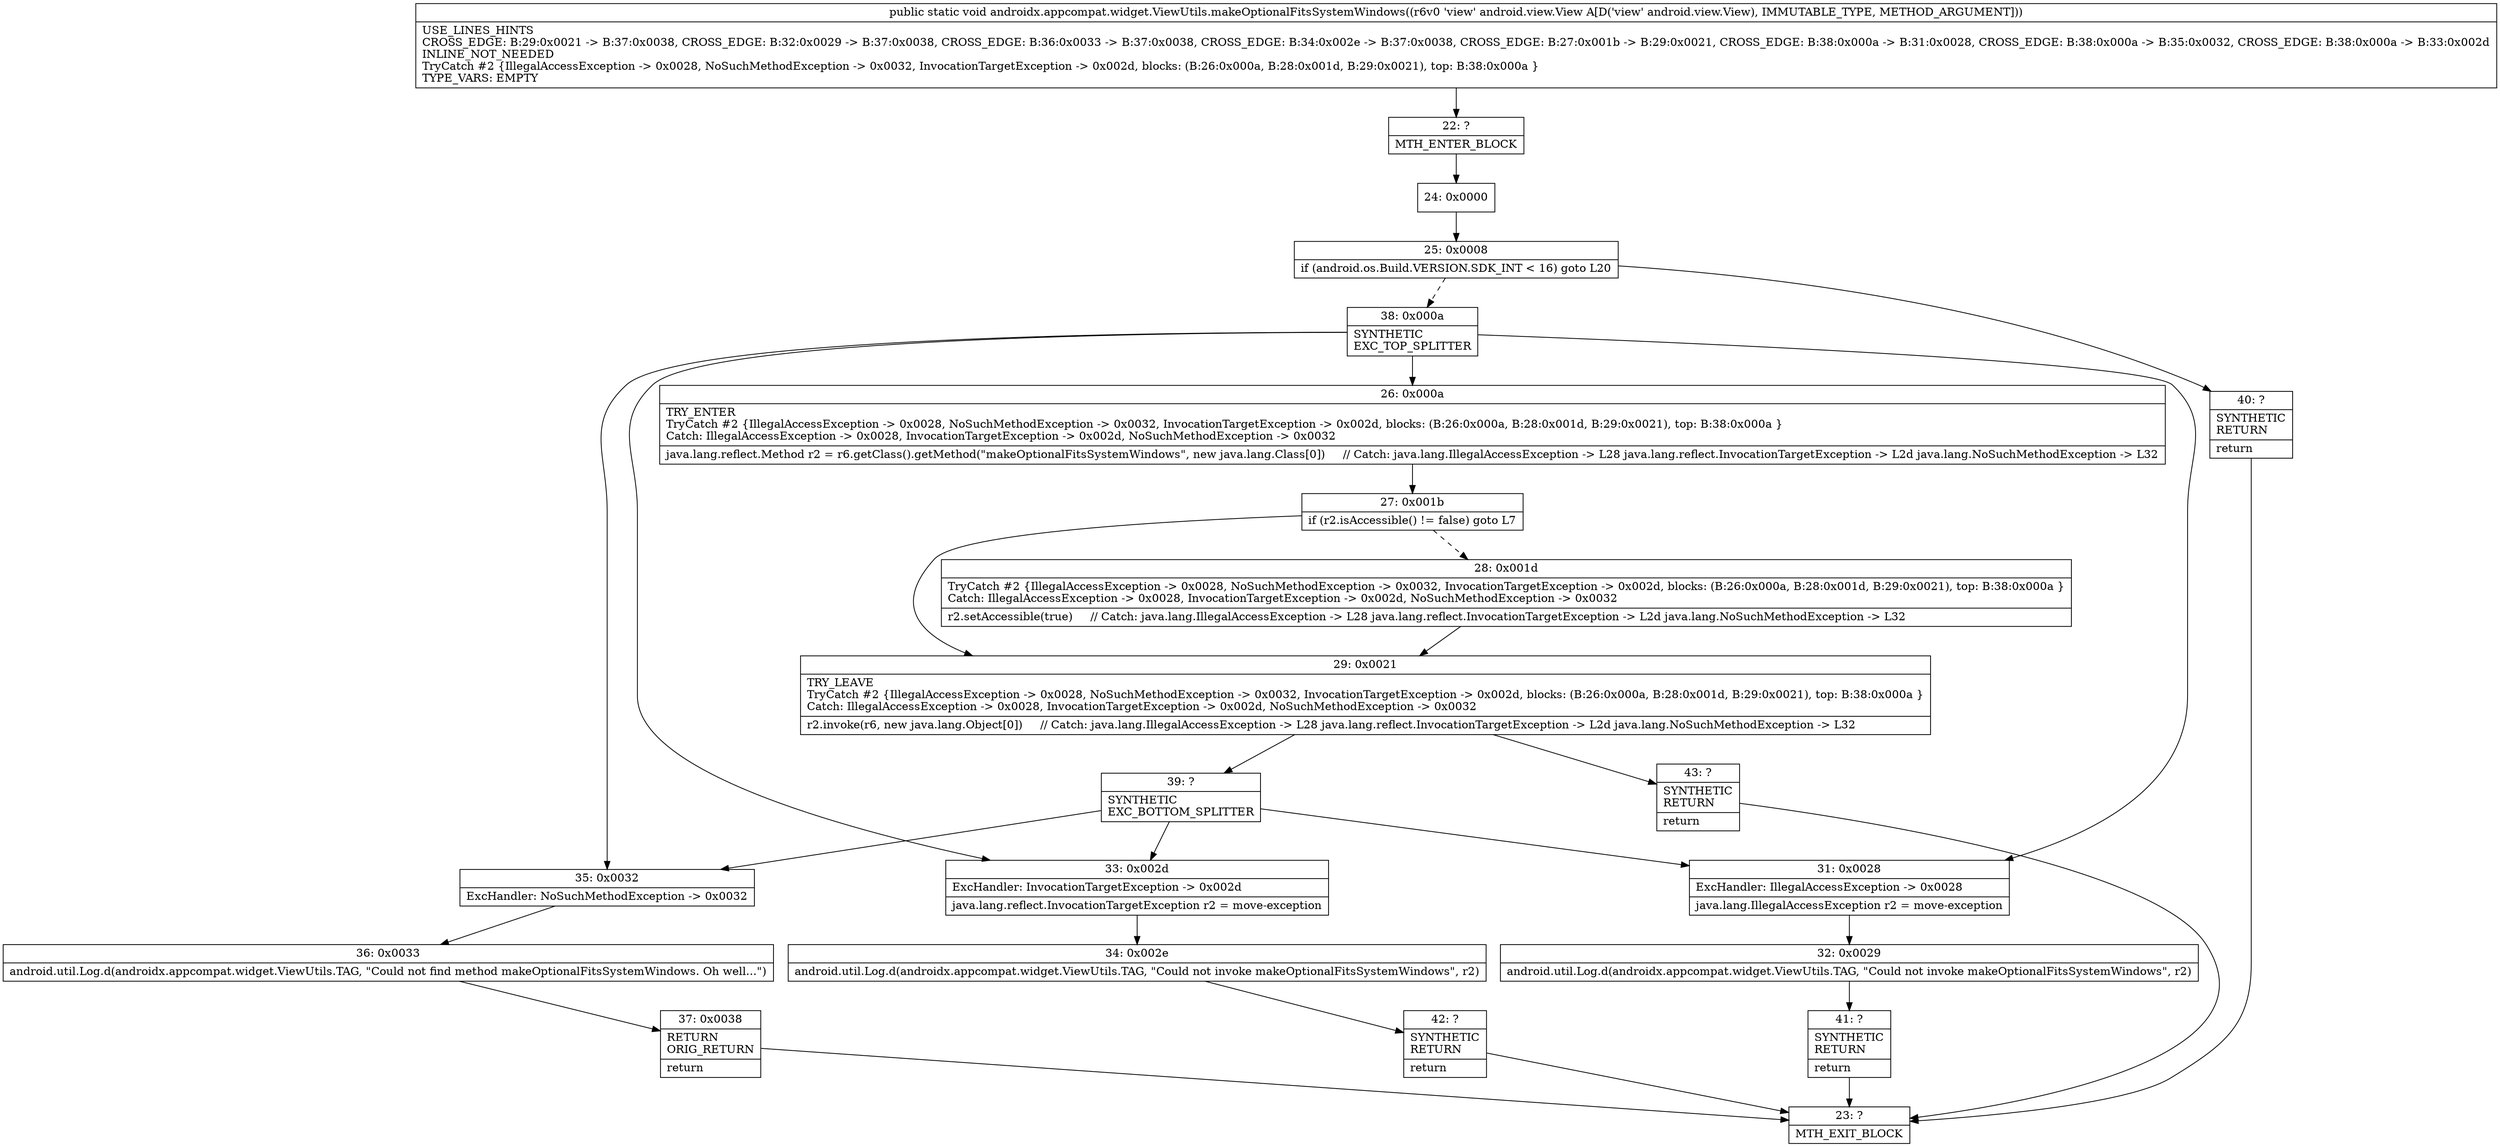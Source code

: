 digraph "CFG forandroidx.appcompat.widget.ViewUtils.makeOptionalFitsSystemWindows(Landroid\/view\/View;)V" {
Node_22 [shape=record,label="{22\:\ ?|MTH_ENTER_BLOCK\l}"];
Node_24 [shape=record,label="{24\:\ 0x0000}"];
Node_25 [shape=record,label="{25\:\ 0x0008|if (android.os.Build.VERSION.SDK_INT \< 16) goto L20\l}"];
Node_38 [shape=record,label="{38\:\ 0x000a|SYNTHETIC\lEXC_TOP_SPLITTER\l}"];
Node_26 [shape=record,label="{26\:\ 0x000a|TRY_ENTER\lTryCatch #2 \{IllegalAccessException \-\> 0x0028, NoSuchMethodException \-\> 0x0032, InvocationTargetException \-\> 0x002d, blocks: (B:26:0x000a, B:28:0x001d, B:29:0x0021), top: B:38:0x000a \}\lCatch: IllegalAccessException \-\> 0x0028, InvocationTargetException \-\> 0x002d, NoSuchMethodException \-\> 0x0032\l|java.lang.reflect.Method r2 = r6.getClass().getMethod(\"makeOptionalFitsSystemWindows\", new java.lang.Class[0])     \/\/ Catch: java.lang.IllegalAccessException \-\> L28 java.lang.reflect.InvocationTargetException \-\> L2d java.lang.NoSuchMethodException \-\> L32\l}"];
Node_27 [shape=record,label="{27\:\ 0x001b|if (r2.isAccessible() != false) goto L7\l}"];
Node_28 [shape=record,label="{28\:\ 0x001d|TryCatch #2 \{IllegalAccessException \-\> 0x0028, NoSuchMethodException \-\> 0x0032, InvocationTargetException \-\> 0x002d, blocks: (B:26:0x000a, B:28:0x001d, B:29:0x0021), top: B:38:0x000a \}\lCatch: IllegalAccessException \-\> 0x0028, InvocationTargetException \-\> 0x002d, NoSuchMethodException \-\> 0x0032\l|r2.setAccessible(true)     \/\/ Catch: java.lang.IllegalAccessException \-\> L28 java.lang.reflect.InvocationTargetException \-\> L2d java.lang.NoSuchMethodException \-\> L32\l}"];
Node_29 [shape=record,label="{29\:\ 0x0021|TRY_LEAVE\lTryCatch #2 \{IllegalAccessException \-\> 0x0028, NoSuchMethodException \-\> 0x0032, InvocationTargetException \-\> 0x002d, blocks: (B:26:0x000a, B:28:0x001d, B:29:0x0021), top: B:38:0x000a \}\lCatch: IllegalAccessException \-\> 0x0028, InvocationTargetException \-\> 0x002d, NoSuchMethodException \-\> 0x0032\l|r2.invoke(r6, new java.lang.Object[0])     \/\/ Catch: java.lang.IllegalAccessException \-\> L28 java.lang.reflect.InvocationTargetException \-\> L2d java.lang.NoSuchMethodException \-\> L32\l}"];
Node_39 [shape=record,label="{39\:\ ?|SYNTHETIC\lEXC_BOTTOM_SPLITTER\l}"];
Node_43 [shape=record,label="{43\:\ ?|SYNTHETIC\lRETURN\l|return\l}"];
Node_23 [shape=record,label="{23\:\ ?|MTH_EXIT_BLOCK\l}"];
Node_31 [shape=record,label="{31\:\ 0x0028|ExcHandler: IllegalAccessException \-\> 0x0028\l|java.lang.IllegalAccessException r2 = move\-exception\l}"];
Node_32 [shape=record,label="{32\:\ 0x0029|android.util.Log.d(androidx.appcompat.widget.ViewUtils.TAG, \"Could not invoke makeOptionalFitsSystemWindows\", r2)\l}"];
Node_41 [shape=record,label="{41\:\ ?|SYNTHETIC\lRETURN\l|return\l}"];
Node_35 [shape=record,label="{35\:\ 0x0032|ExcHandler: NoSuchMethodException \-\> 0x0032\l}"];
Node_36 [shape=record,label="{36\:\ 0x0033|android.util.Log.d(androidx.appcompat.widget.ViewUtils.TAG, \"Could not find method makeOptionalFitsSystemWindows. Oh well...\")\l}"];
Node_37 [shape=record,label="{37\:\ 0x0038|RETURN\lORIG_RETURN\l|return\l}"];
Node_33 [shape=record,label="{33\:\ 0x002d|ExcHandler: InvocationTargetException \-\> 0x002d\l|java.lang.reflect.InvocationTargetException r2 = move\-exception\l}"];
Node_34 [shape=record,label="{34\:\ 0x002e|android.util.Log.d(androidx.appcompat.widget.ViewUtils.TAG, \"Could not invoke makeOptionalFitsSystemWindows\", r2)\l}"];
Node_42 [shape=record,label="{42\:\ ?|SYNTHETIC\lRETURN\l|return\l}"];
Node_40 [shape=record,label="{40\:\ ?|SYNTHETIC\lRETURN\l|return\l}"];
MethodNode[shape=record,label="{public static void androidx.appcompat.widget.ViewUtils.makeOptionalFitsSystemWindows((r6v0 'view' android.view.View A[D('view' android.view.View), IMMUTABLE_TYPE, METHOD_ARGUMENT]))  | USE_LINES_HINTS\lCROSS_EDGE: B:29:0x0021 \-\> B:37:0x0038, CROSS_EDGE: B:32:0x0029 \-\> B:37:0x0038, CROSS_EDGE: B:36:0x0033 \-\> B:37:0x0038, CROSS_EDGE: B:34:0x002e \-\> B:37:0x0038, CROSS_EDGE: B:27:0x001b \-\> B:29:0x0021, CROSS_EDGE: B:38:0x000a \-\> B:31:0x0028, CROSS_EDGE: B:38:0x000a \-\> B:35:0x0032, CROSS_EDGE: B:38:0x000a \-\> B:33:0x002d\lINLINE_NOT_NEEDED\lTryCatch #2 \{IllegalAccessException \-\> 0x0028, NoSuchMethodException \-\> 0x0032, InvocationTargetException \-\> 0x002d, blocks: (B:26:0x000a, B:28:0x001d, B:29:0x0021), top: B:38:0x000a \}\lTYPE_VARS: EMPTY\l}"];
MethodNode -> Node_22;Node_22 -> Node_24;
Node_24 -> Node_25;
Node_25 -> Node_38[style=dashed];
Node_25 -> Node_40;
Node_38 -> Node_26;
Node_38 -> Node_31;
Node_38 -> Node_35;
Node_38 -> Node_33;
Node_26 -> Node_27;
Node_27 -> Node_28[style=dashed];
Node_27 -> Node_29;
Node_28 -> Node_29;
Node_29 -> Node_39;
Node_29 -> Node_43;
Node_39 -> Node_31;
Node_39 -> Node_35;
Node_39 -> Node_33;
Node_43 -> Node_23;
Node_31 -> Node_32;
Node_32 -> Node_41;
Node_41 -> Node_23;
Node_35 -> Node_36;
Node_36 -> Node_37;
Node_37 -> Node_23;
Node_33 -> Node_34;
Node_34 -> Node_42;
Node_42 -> Node_23;
Node_40 -> Node_23;
}

